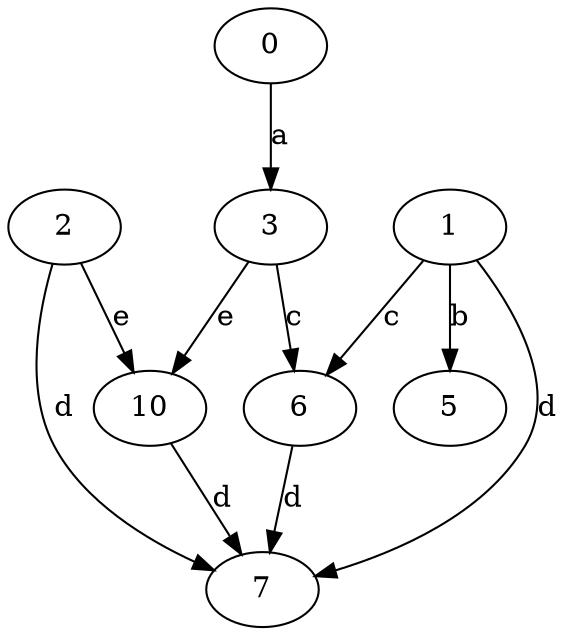 strict digraph  {
2;
3;
0;
5;
1;
6;
7;
10;
2 -> 7  [label=d];
2 -> 10  [label=e];
3 -> 6  [label=c];
3 -> 10  [label=e];
0 -> 3  [label=a];
1 -> 5  [label=b];
1 -> 6  [label=c];
1 -> 7  [label=d];
6 -> 7  [label=d];
10 -> 7  [label=d];
}
